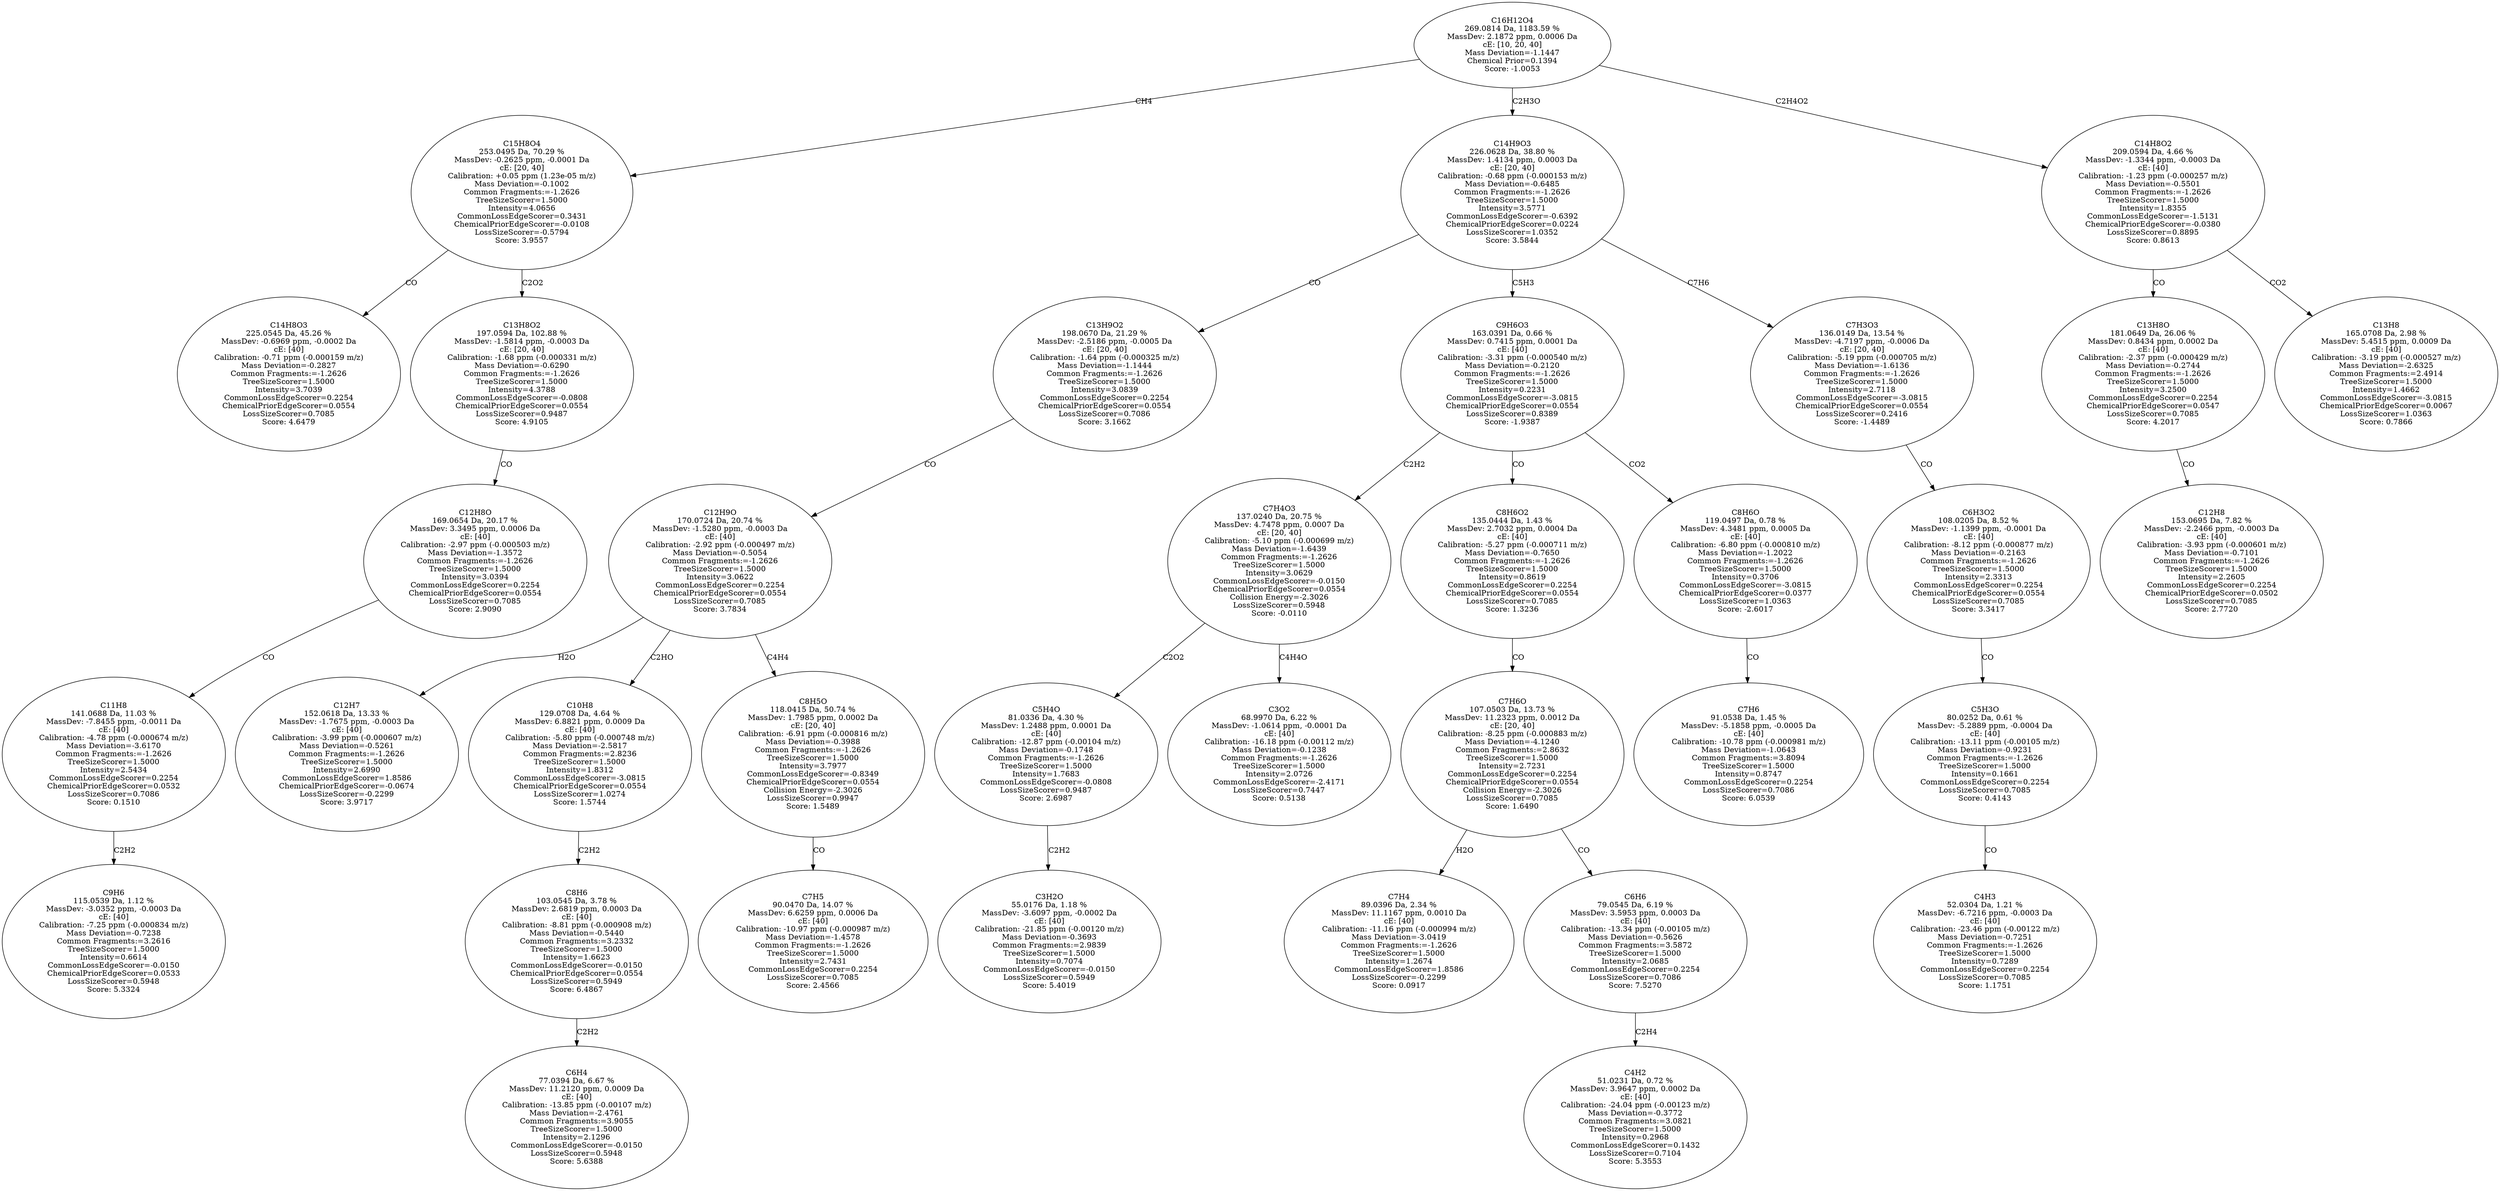 strict digraph {
v1 [label="C14H8O3\n225.0545 Da, 45.26 %\nMassDev: -0.6969 ppm, -0.0002 Da\ncE: [40]\nCalibration: -0.71 ppm (-0.000159 m/z)\nMass Deviation=-0.2827\nCommon Fragments:=-1.2626\nTreeSizeScorer=1.5000\nIntensity=3.7039\nCommonLossEdgeScorer=0.2254\nChemicalPriorEdgeScorer=0.0554\nLossSizeScorer=0.7085\nScore: 4.6479"];
v2 [label="C9H6\n115.0539 Da, 1.12 %\nMassDev: -3.0352 ppm, -0.0003 Da\ncE: [40]\nCalibration: -7.25 ppm (-0.000834 m/z)\nMass Deviation=-0.7238\nCommon Fragments:=3.2616\nTreeSizeScorer=1.5000\nIntensity=0.6614\nCommonLossEdgeScorer=-0.0150\nChemicalPriorEdgeScorer=0.0533\nLossSizeScorer=0.5948\nScore: 5.3324"];
v3 [label="C11H8\n141.0688 Da, 11.03 %\nMassDev: -7.8455 ppm, -0.0011 Da\ncE: [40]\nCalibration: -4.78 ppm (-0.000674 m/z)\nMass Deviation=-3.6170\nCommon Fragments:=-1.2626\nTreeSizeScorer=1.5000\nIntensity=2.5434\nCommonLossEdgeScorer=0.2254\nChemicalPriorEdgeScorer=0.0532\nLossSizeScorer=0.7086\nScore: 0.1510"];
v4 [label="C12H8O\n169.0654 Da, 20.17 %\nMassDev: 3.3495 ppm, 0.0006 Da\ncE: [40]\nCalibration: -2.97 ppm (-0.000503 m/z)\nMass Deviation=-1.3572\nCommon Fragments:=-1.2626\nTreeSizeScorer=1.5000\nIntensity=3.0394\nCommonLossEdgeScorer=0.2254\nChemicalPriorEdgeScorer=0.0554\nLossSizeScorer=0.7085\nScore: 2.9090"];
v5 [label="C13H8O2\n197.0594 Da, 102.88 %\nMassDev: -1.5814 ppm, -0.0003 Da\ncE: [20, 40]\nCalibration: -1.68 ppm (-0.000331 m/z)\nMass Deviation=-0.6290\nCommon Fragments:=-1.2626\nTreeSizeScorer=1.5000\nIntensity=4.3788\nCommonLossEdgeScorer=-0.0808\nChemicalPriorEdgeScorer=0.0554\nLossSizeScorer=0.9487\nScore: 4.9105"];
v6 [label="C15H8O4\n253.0495 Da, 70.29 %\nMassDev: -0.2625 ppm, -0.0001 Da\ncE: [20, 40]\nCalibration: +0.05 ppm (1.23e-05 m/z)\nMass Deviation=-0.1002\nCommon Fragments:=-1.2626\nTreeSizeScorer=1.5000\nIntensity=4.0656\nCommonLossEdgeScorer=0.3431\nChemicalPriorEdgeScorer=-0.0108\nLossSizeScorer=-0.5794\nScore: 3.9557"];
v7 [label="C12H7\n152.0618 Da, 13.33 %\nMassDev: -1.7675 ppm, -0.0003 Da\ncE: [40]\nCalibration: -3.99 ppm (-0.000607 m/z)\nMass Deviation=-0.5261\nCommon Fragments:=-1.2626\nTreeSizeScorer=1.5000\nIntensity=2.6990\nCommonLossEdgeScorer=1.8586\nChemicalPriorEdgeScorer=-0.0674\nLossSizeScorer=-0.2299\nScore: 3.9717"];
v8 [label="C6H4\n77.0394 Da, 6.67 %\nMassDev: 11.2120 ppm, 0.0009 Da\ncE: [40]\nCalibration: -13.85 ppm (-0.00107 m/z)\nMass Deviation=-2.4761\nCommon Fragments:=3.9055\nTreeSizeScorer=1.5000\nIntensity=2.1296\nCommonLossEdgeScorer=-0.0150\nLossSizeScorer=0.5948\nScore: 5.6388"];
v9 [label="C8H6\n103.0545 Da, 3.78 %\nMassDev: 2.6819 ppm, 0.0003 Da\ncE: [40]\nCalibration: -8.81 ppm (-0.000908 m/z)\nMass Deviation=-0.5440\nCommon Fragments:=3.2332\nTreeSizeScorer=1.5000\nIntensity=1.6623\nCommonLossEdgeScorer=-0.0150\nChemicalPriorEdgeScorer=0.0554\nLossSizeScorer=0.5949\nScore: 6.4867"];
v10 [label="C10H8\n129.0708 Da, 4.64 %\nMassDev: 6.8821 ppm, 0.0009 Da\ncE: [40]\nCalibration: -5.80 ppm (-0.000748 m/z)\nMass Deviation=-2.5817\nCommon Fragments:=2.8236\nTreeSizeScorer=1.5000\nIntensity=1.8312\nCommonLossEdgeScorer=-3.0815\nChemicalPriorEdgeScorer=0.0554\nLossSizeScorer=1.0274\nScore: 1.5744"];
v11 [label="C7H5\n90.0470 Da, 14.07 %\nMassDev: 6.6259 ppm, 0.0006 Da\ncE: [40]\nCalibration: -10.97 ppm (-0.000987 m/z)\nMass Deviation=-1.4578\nCommon Fragments:=-1.2626\nTreeSizeScorer=1.5000\nIntensity=2.7431\nCommonLossEdgeScorer=0.2254\nLossSizeScorer=0.7085\nScore: 2.4566"];
v12 [label="C8H5O\n118.0415 Da, 50.74 %\nMassDev: 1.7985 ppm, 0.0002 Da\ncE: [20, 40]\nCalibration: -6.91 ppm (-0.000816 m/z)\nMass Deviation=-0.3988\nCommon Fragments:=-1.2626\nTreeSizeScorer=1.5000\nIntensity=3.7977\nCommonLossEdgeScorer=-0.8349\nChemicalPriorEdgeScorer=0.0554\nCollision Energy=-2.3026\nLossSizeScorer=0.9947\nScore: 1.5489"];
v13 [label="C12H9O\n170.0724 Da, 20.74 %\nMassDev: -1.5280 ppm, -0.0003 Da\ncE: [40]\nCalibration: -2.92 ppm (-0.000497 m/z)\nMass Deviation=-0.5054\nCommon Fragments:=-1.2626\nTreeSizeScorer=1.5000\nIntensity=3.0622\nCommonLossEdgeScorer=0.2254\nChemicalPriorEdgeScorer=0.0554\nLossSizeScorer=0.7085\nScore: 3.7834"];
v14 [label="C13H9O2\n198.0670 Da, 21.29 %\nMassDev: -2.5186 ppm, -0.0005 Da\ncE: [20, 40]\nCalibration: -1.64 ppm (-0.000325 m/z)\nMass Deviation=-1.1444\nCommon Fragments:=-1.2626\nTreeSizeScorer=1.5000\nIntensity=3.0839\nCommonLossEdgeScorer=0.2254\nChemicalPriorEdgeScorer=0.0554\nLossSizeScorer=0.7086\nScore: 3.1662"];
v15 [label="C3H2O\n55.0176 Da, 1.18 %\nMassDev: -3.6097 ppm, -0.0002 Da\ncE: [40]\nCalibration: -21.85 ppm (-0.00120 m/z)\nMass Deviation=-0.3693\nCommon Fragments:=2.9839\nTreeSizeScorer=1.5000\nIntensity=0.7074\nCommonLossEdgeScorer=-0.0150\nLossSizeScorer=0.5949\nScore: 5.4019"];
v16 [label="C5H4O\n81.0336 Da, 4.30 %\nMassDev: 1.2488 ppm, 0.0001 Da\ncE: [40]\nCalibration: -12.87 ppm (-0.00104 m/z)\nMass Deviation=-0.1748\nCommon Fragments:=-1.2626\nTreeSizeScorer=1.5000\nIntensity=1.7683\nCommonLossEdgeScorer=-0.0808\nLossSizeScorer=0.9487\nScore: 2.6987"];
v17 [label="C3O2\n68.9970 Da, 6.22 %\nMassDev: -1.0614 ppm, -0.0001 Da\ncE: [40]\nCalibration: -16.18 ppm (-0.00112 m/z)\nMass Deviation=-0.1238\nCommon Fragments:=-1.2626\nTreeSizeScorer=1.5000\nIntensity=2.0726\nCommonLossEdgeScorer=-2.4171\nLossSizeScorer=0.7447\nScore: 0.5138"];
v18 [label="C7H4O3\n137.0240 Da, 20.75 %\nMassDev: 4.7478 ppm, 0.0007 Da\ncE: [20, 40]\nCalibration: -5.10 ppm (-0.000699 m/z)\nMass Deviation=-1.6439\nCommon Fragments:=-1.2626\nTreeSizeScorer=1.5000\nIntensity=3.0629\nCommonLossEdgeScorer=-0.0150\nChemicalPriorEdgeScorer=0.0554\nCollision Energy=-2.3026\nLossSizeScorer=0.5948\nScore: -0.0110"];
v19 [label="C7H4\n89.0396 Da, 2.34 %\nMassDev: 11.1167 ppm, 0.0010 Da\ncE: [40]\nCalibration: -11.16 ppm (-0.000994 m/z)\nMass Deviation=-3.0419\nCommon Fragments:=-1.2626\nTreeSizeScorer=1.5000\nIntensity=1.2674\nCommonLossEdgeScorer=1.8586\nLossSizeScorer=-0.2299\nScore: 0.0917"];
v20 [label="C4H2\n51.0231 Da, 0.72 %\nMassDev: 3.9647 ppm, 0.0002 Da\ncE: [40]\nCalibration: -24.04 ppm (-0.00123 m/z)\nMass Deviation=-0.3772\nCommon Fragments:=3.0821\nTreeSizeScorer=1.5000\nIntensity=0.2968\nCommonLossEdgeScorer=0.1432\nLossSizeScorer=0.7104\nScore: 5.3553"];
v21 [label="C6H6\n79.0545 Da, 6.19 %\nMassDev: 3.5953 ppm, 0.0003 Da\ncE: [40]\nCalibration: -13.34 ppm (-0.00105 m/z)\nMass Deviation=-0.5626\nCommon Fragments:=3.5872\nTreeSizeScorer=1.5000\nIntensity=2.0685\nCommonLossEdgeScorer=0.2254\nLossSizeScorer=0.7086\nScore: 7.5270"];
v22 [label="C7H6O\n107.0503 Da, 13.73 %\nMassDev: 11.2323 ppm, 0.0012 Da\ncE: [20, 40]\nCalibration: -8.25 ppm (-0.000883 m/z)\nMass Deviation=-4.1240\nCommon Fragments:=2.8632\nTreeSizeScorer=1.5000\nIntensity=2.7231\nCommonLossEdgeScorer=0.2254\nChemicalPriorEdgeScorer=0.0554\nCollision Energy=-2.3026\nLossSizeScorer=0.7085\nScore: 1.6490"];
v23 [label="C8H6O2\n135.0444 Da, 1.43 %\nMassDev: 2.7032 ppm, 0.0004 Da\ncE: [40]\nCalibration: -5.27 ppm (-0.000711 m/z)\nMass Deviation=-0.7650\nCommon Fragments:=-1.2626\nTreeSizeScorer=1.5000\nIntensity=0.8619\nCommonLossEdgeScorer=0.2254\nChemicalPriorEdgeScorer=0.0554\nLossSizeScorer=0.7085\nScore: 1.3236"];
v24 [label="C7H6\n91.0538 Da, 1.45 %\nMassDev: -5.1858 ppm, -0.0005 Da\ncE: [40]\nCalibration: -10.78 ppm (-0.000981 m/z)\nMass Deviation=-1.0643\nCommon Fragments:=3.8094\nTreeSizeScorer=1.5000\nIntensity=0.8747\nCommonLossEdgeScorer=0.2254\nLossSizeScorer=0.7086\nScore: 6.0539"];
v25 [label="C8H6O\n119.0497 Da, 0.78 %\nMassDev: 4.3481 ppm, 0.0005 Da\ncE: [40]\nCalibration: -6.80 ppm (-0.000810 m/z)\nMass Deviation=-1.2022\nCommon Fragments:=-1.2626\nTreeSizeScorer=1.5000\nIntensity=0.3706\nCommonLossEdgeScorer=-3.0815\nChemicalPriorEdgeScorer=0.0377\nLossSizeScorer=1.0363\nScore: -2.6017"];
v26 [label="C9H6O3\n163.0391 Da, 0.66 %\nMassDev: 0.7415 ppm, 0.0001 Da\ncE: [40]\nCalibration: -3.31 ppm (-0.000540 m/z)\nMass Deviation=-0.2120\nCommon Fragments:=-1.2626\nTreeSizeScorer=1.5000\nIntensity=0.2231\nCommonLossEdgeScorer=-3.0815\nChemicalPriorEdgeScorer=0.0554\nLossSizeScorer=0.8389\nScore: -1.9387"];
v27 [label="C4H3\n52.0304 Da, 1.21 %\nMassDev: -6.7216 ppm, -0.0003 Da\ncE: [40]\nCalibration: -23.46 ppm (-0.00122 m/z)\nMass Deviation=-0.7251\nCommon Fragments:=-1.2626\nTreeSizeScorer=1.5000\nIntensity=0.7289\nCommonLossEdgeScorer=0.2254\nLossSizeScorer=0.7085\nScore: 1.1751"];
v28 [label="C5H3O\n80.0252 Da, 0.61 %\nMassDev: -5.2889 ppm, -0.0004 Da\ncE: [40]\nCalibration: -13.11 ppm (-0.00105 m/z)\nMass Deviation=-0.9231\nCommon Fragments:=-1.2626\nTreeSizeScorer=1.5000\nIntensity=0.1661\nCommonLossEdgeScorer=0.2254\nLossSizeScorer=0.7085\nScore: 0.4143"];
v29 [label="C6H3O2\n108.0205 Da, 8.52 %\nMassDev: -1.1399 ppm, -0.0001 Da\ncE: [40]\nCalibration: -8.12 ppm (-0.000877 m/z)\nMass Deviation=-0.2163\nCommon Fragments:=-1.2626\nTreeSizeScorer=1.5000\nIntensity=2.3313\nCommonLossEdgeScorer=0.2254\nChemicalPriorEdgeScorer=0.0554\nLossSizeScorer=0.7085\nScore: 3.3417"];
v30 [label="C7H3O3\n136.0149 Da, 13.54 %\nMassDev: -4.7197 ppm, -0.0006 Da\ncE: [20, 40]\nCalibration: -5.19 ppm (-0.000705 m/z)\nMass Deviation=-1.6136\nCommon Fragments:=-1.2626\nTreeSizeScorer=1.5000\nIntensity=2.7118\nCommonLossEdgeScorer=-3.0815\nChemicalPriorEdgeScorer=0.0554\nLossSizeScorer=0.2416\nScore: -1.4489"];
v31 [label="C14H9O3\n226.0628 Da, 38.80 %\nMassDev: 1.4134 ppm, 0.0003 Da\ncE: [20, 40]\nCalibration: -0.68 ppm (-0.000153 m/z)\nMass Deviation=-0.6485\nCommon Fragments:=-1.2626\nTreeSizeScorer=1.5000\nIntensity=3.5771\nCommonLossEdgeScorer=-0.6392\nChemicalPriorEdgeScorer=0.0224\nLossSizeScorer=1.0352\nScore: 3.5844"];
v32 [label="C12H8\n153.0695 Da, 7.82 %\nMassDev: -2.2466 ppm, -0.0003 Da\ncE: [40]\nCalibration: -3.93 ppm (-0.000601 m/z)\nMass Deviation=-0.7101\nCommon Fragments:=-1.2626\nTreeSizeScorer=1.5000\nIntensity=2.2605\nCommonLossEdgeScorer=0.2254\nChemicalPriorEdgeScorer=0.0502\nLossSizeScorer=0.7085\nScore: 2.7720"];
v33 [label="C13H8O\n181.0649 Da, 26.06 %\nMassDev: 0.8434 ppm, 0.0002 Da\ncE: [40]\nCalibration: -2.37 ppm (-0.000429 m/z)\nMass Deviation=-0.2744\nCommon Fragments:=-1.2626\nTreeSizeScorer=1.5000\nIntensity=3.2500\nCommonLossEdgeScorer=0.2254\nChemicalPriorEdgeScorer=0.0547\nLossSizeScorer=0.7085\nScore: 4.2017"];
v34 [label="C13H8\n165.0708 Da, 2.98 %\nMassDev: 5.4515 ppm, 0.0009 Da\ncE: [40]\nCalibration: -3.19 ppm (-0.000527 m/z)\nMass Deviation=-2.6325\nCommon Fragments:=2.4914\nTreeSizeScorer=1.5000\nIntensity=1.4662\nCommonLossEdgeScorer=-3.0815\nChemicalPriorEdgeScorer=0.0067\nLossSizeScorer=1.0363\nScore: 0.7866"];
v35 [label="C14H8O2\n209.0594 Da, 4.66 %\nMassDev: -1.3344 ppm, -0.0003 Da\ncE: [40]\nCalibration: -1.23 ppm (-0.000257 m/z)\nMass Deviation=-0.5501\nCommon Fragments:=-1.2626\nTreeSizeScorer=1.5000\nIntensity=1.8355\nCommonLossEdgeScorer=-1.5131\nChemicalPriorEdgeScorer=-0.0380\nLossSizeScorer=0.8895\nScore: 0.8613"];
v36 [label="C16H12O4\n269.0814 Da, 1183.59 %\nMassDev: 2.1872 ppm, 0.0006 Da\ncE: [10, 20, 40]\nMass Deviation=-1.1447\nChemical Prior=0.1394\nScore: -1.0053"];
v6 -> v1 [label="CO"];
v3 -> v2 [label="C2H2"];
v4 -> v3 [label="CO"];
v5 -> v4 [label="CO"];
v6 -> v5 [label="C2O2"];
v36 -> v6 [label="CH4"];
v13 -> v7 [label="H2O"];
v9 -> v8 [label="C2H2"];
v10 -> v9 [label="C2H2"];
v13 -> v10 [label="C2HO"];
v12 -> v11 [label="CO"];
v13 -> v12 [label="C4H4"];
v14 -> v13 [label="CO"];
v31 -> v14 [label="CO"];
v16 -> v15 [label="C2H2"];
v18 -> v16 [label="C2O2"];
v18 -> v17 [label="C4H4O"];
v26 -> v18 [label="C2H2"];
v22 -> v19 [label="H2O"];
v21 -> v20 [label="C2H4"];
v22 -> v21 [label="CO"];
v23 -> v22 [label="CO"];
v26 -> v23 [label="CO"];
v25 -> v24 [label="CO"];
v26 -> v25 [label="CO2"];
v31 -> v26 [label="C5H3"];
v28 -> v27 [label="CO"];
v29 -> v28 [label="CO"];
v30 -> v29 [label="CO"];
v31 -> v30 [label="C7H6"];
v36 -> v31 [label="C2H3O"];
v33 -> v32 [label="CO"];
v35 -> v33 [label="CO"];
v35 -> v34 [label="CO2"];
v36 -> v35 [label="C2H4O2"];
}